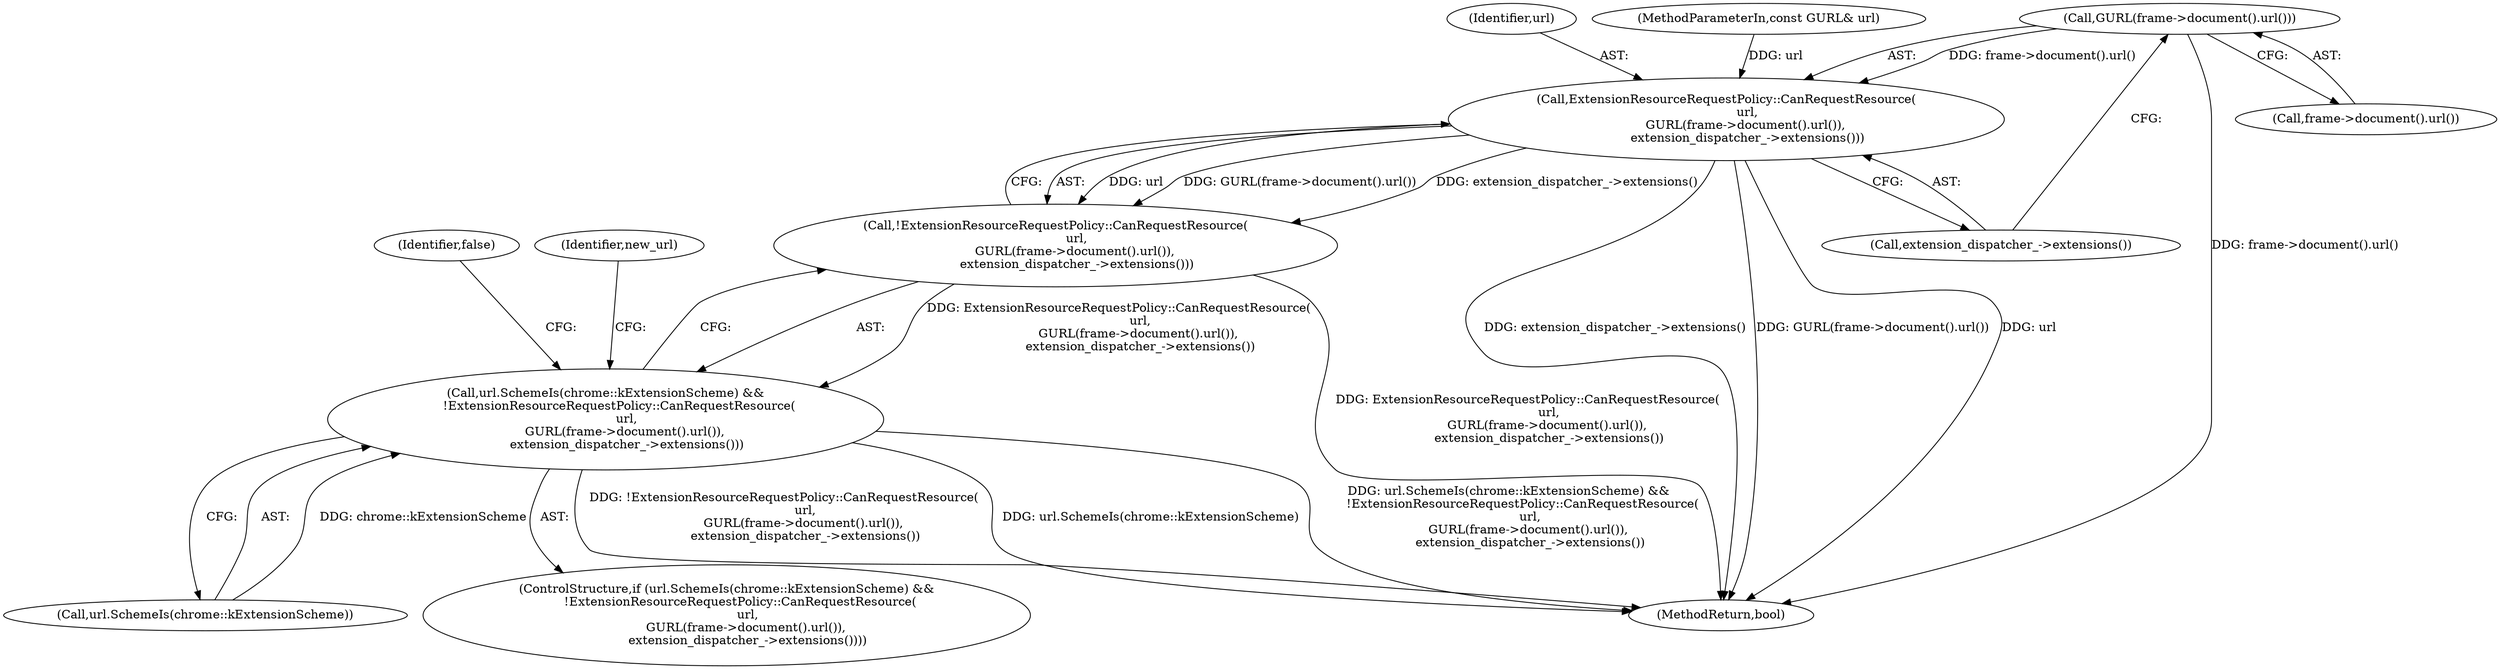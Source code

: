 digraph "1_Chrome_23a52bd208885df236cde3ad2cd162b094c0bbe4@del" {
"1000112" [label="(Call,GURL(frame->document().url()))"];
"1000110" [label="(Call,ExtensionResourceRequestPolicy::CanRequestResource(\n           url,\n          GURL(frame->document().url()),\n           extension_dispatcher_->extensions()))"];
"1000109" [label="(Call,!ExtensionResourceRequestPolicy::CanRequestResource(\n           url,\n          GURL(frame->document().url()),\n           extension_dispatcher_->extensions()))"];
"1000106" [label="(Call,url.SchemeIs(chrome::kExtensionScheme) &&\n       !ExtensionResourceRequestPolicy::CanRequestResource(\n           url,\n          GURL(frame->document().url()),\n           extension_dispatcher_->extensions()))"];
"1000111" [label="(Identifier,url)"];
"1000107" [label="(Call,url.SchemeIs(chrome::kExtensionScheme))"];
"1000106" [label="(Call,url.SchemeIs(chrome::kExtensionScheme) &&\n       !ExtensionResourceRequestPolicy::CanRequestResource(\n           url,\n          GURL(frame->document().url()),\n           extension_dispatcher_->extensions()))"];
"1000110" [label="(Call,ExtensionResourceRequestPolicy::CanRequestResource(\n           url,\n          GURL(frame->document().url()),\n           extension_dispatcher_->extensions()))"];
"1000102" [label="(MethodParameterIn,const GURL& url)"];
"1000109" [label="(Call,!ExtensionResourceRequestPolicy::CanRequestResource(\n           url,\n          GURL(frame->document().url()),\n           extension_dispatcher_->extensions()))"];
"1000112" [label="(Call,GURL(frame->document().url()))"];
"1000113" [label="(Call,frame->document().url())"];
"1000114" [label="(Call,extension_dispatcher_->extensions())"];
"1000118" [label="(Identifier,new_url)"];
"1000124" [label="(Identifier,false)"];
"1000125" [label="(MethodReturn,bool)"];
"1000105" [label="(ControlStructure,if (url.SchemeIs(chrome::kExtensionScheme) &&\n       !ExtensionResourceRequestPolicy::CanRequestResource(\n           url,\n          GURL(frame->document().url()),\n           extension_dispatcher_->extensions())))"];
"1000112" -> "1000110"  [label="AST: "];
"1000112" -> "1000113"  [label="CFG: "];
"1000113" -> "1000112"  [label="AST: "];
"1000114" -> "1000112"  [label="CFG: "];
"1000112" -> "1000125"  [label="DDG: frame->document().url()"];
"1000112" -> "1000110"  [label="DDG: frame->document().url()"];
"1000110" -> "1000109"  [label="AST: "];
"1000110" -> "1000114"  [label="CFG: "];
"1000111" -> "1000110"  [label="AST: "];
"1000114" -> "1000110"  [label="AST: "];
"1000109" -> "1000110"  [label="CFG: "];
"1000110" -> "1000125"  [label="DDG: extension_dispatcher_->extensions()"];
"1000110" -> "1000125"  [label="DDG: GURL(frame->document().url())"];
"1000110" -> "1000125"  [label="DDG: url"];
"1000110" -> "1000109"  [label="DDG: url"];
"1000110" -> "1000109"  [label="DDG: GURL(frame->document().url())"];
"1000110" -> "1000109"  [label="DDG: extension_dispatcher_->extensions()"];
"1000102" -> "1000110"  [label="DDG: url"];
"1000109" -> "1000106"  [label="AST: "];
"1000106" -> "1000109"  [label="CFG: "];
"1000109" -> "1000125"  [label="DDG: ExtensionResourceRequestPolicy::CanRequestResource(\n           url,\n          GURL(frame->document().url()),\n           extension_dispatcher_->extensions())"];
"1000109" -> "1000106"  [label="DDG: ExtensionResourceRequestPolicy::CanRequestResource(\n           url,\n          GURL(frame->document().url()),\n           extension_dispatcher_->extensions())"];
"1000106" -> "1000105"  [label="AST: "];
"1000106" -> "1000107"  [label="CFG: "];
"1000107" -> "1000106"  [label="AST: "];
"1000118" -> "1000106"  [label="CFG: "];
"1000124" -> "1000106"  [label="CFG: "];
"1000106" -> "1000125"  [label="DDG: url.SchemeIs(chrome::kExtensionScheme)"];
"1000106" -> "1000125"  [label="DDG: url.SchemeIs(chrome::kExtensionScheme) &&\n       !ExtensionResourceRequestPolicy::CanRequestResource(\n           url,\n          GURL(frame->document().url()),\n           extension_dispatcher_->extensions())"];
"1000106" -> "1000125"  [label="DDG: !ExtensionResourceRequestPolicy::CanRequestResource(\n           url,\n          GURL(frame->document().url()),\n           extension_dispatcher_->extensions())"];
"1000107" -> "1000106"  [label="DDG: chrome::kExtensionScheme"];
}
